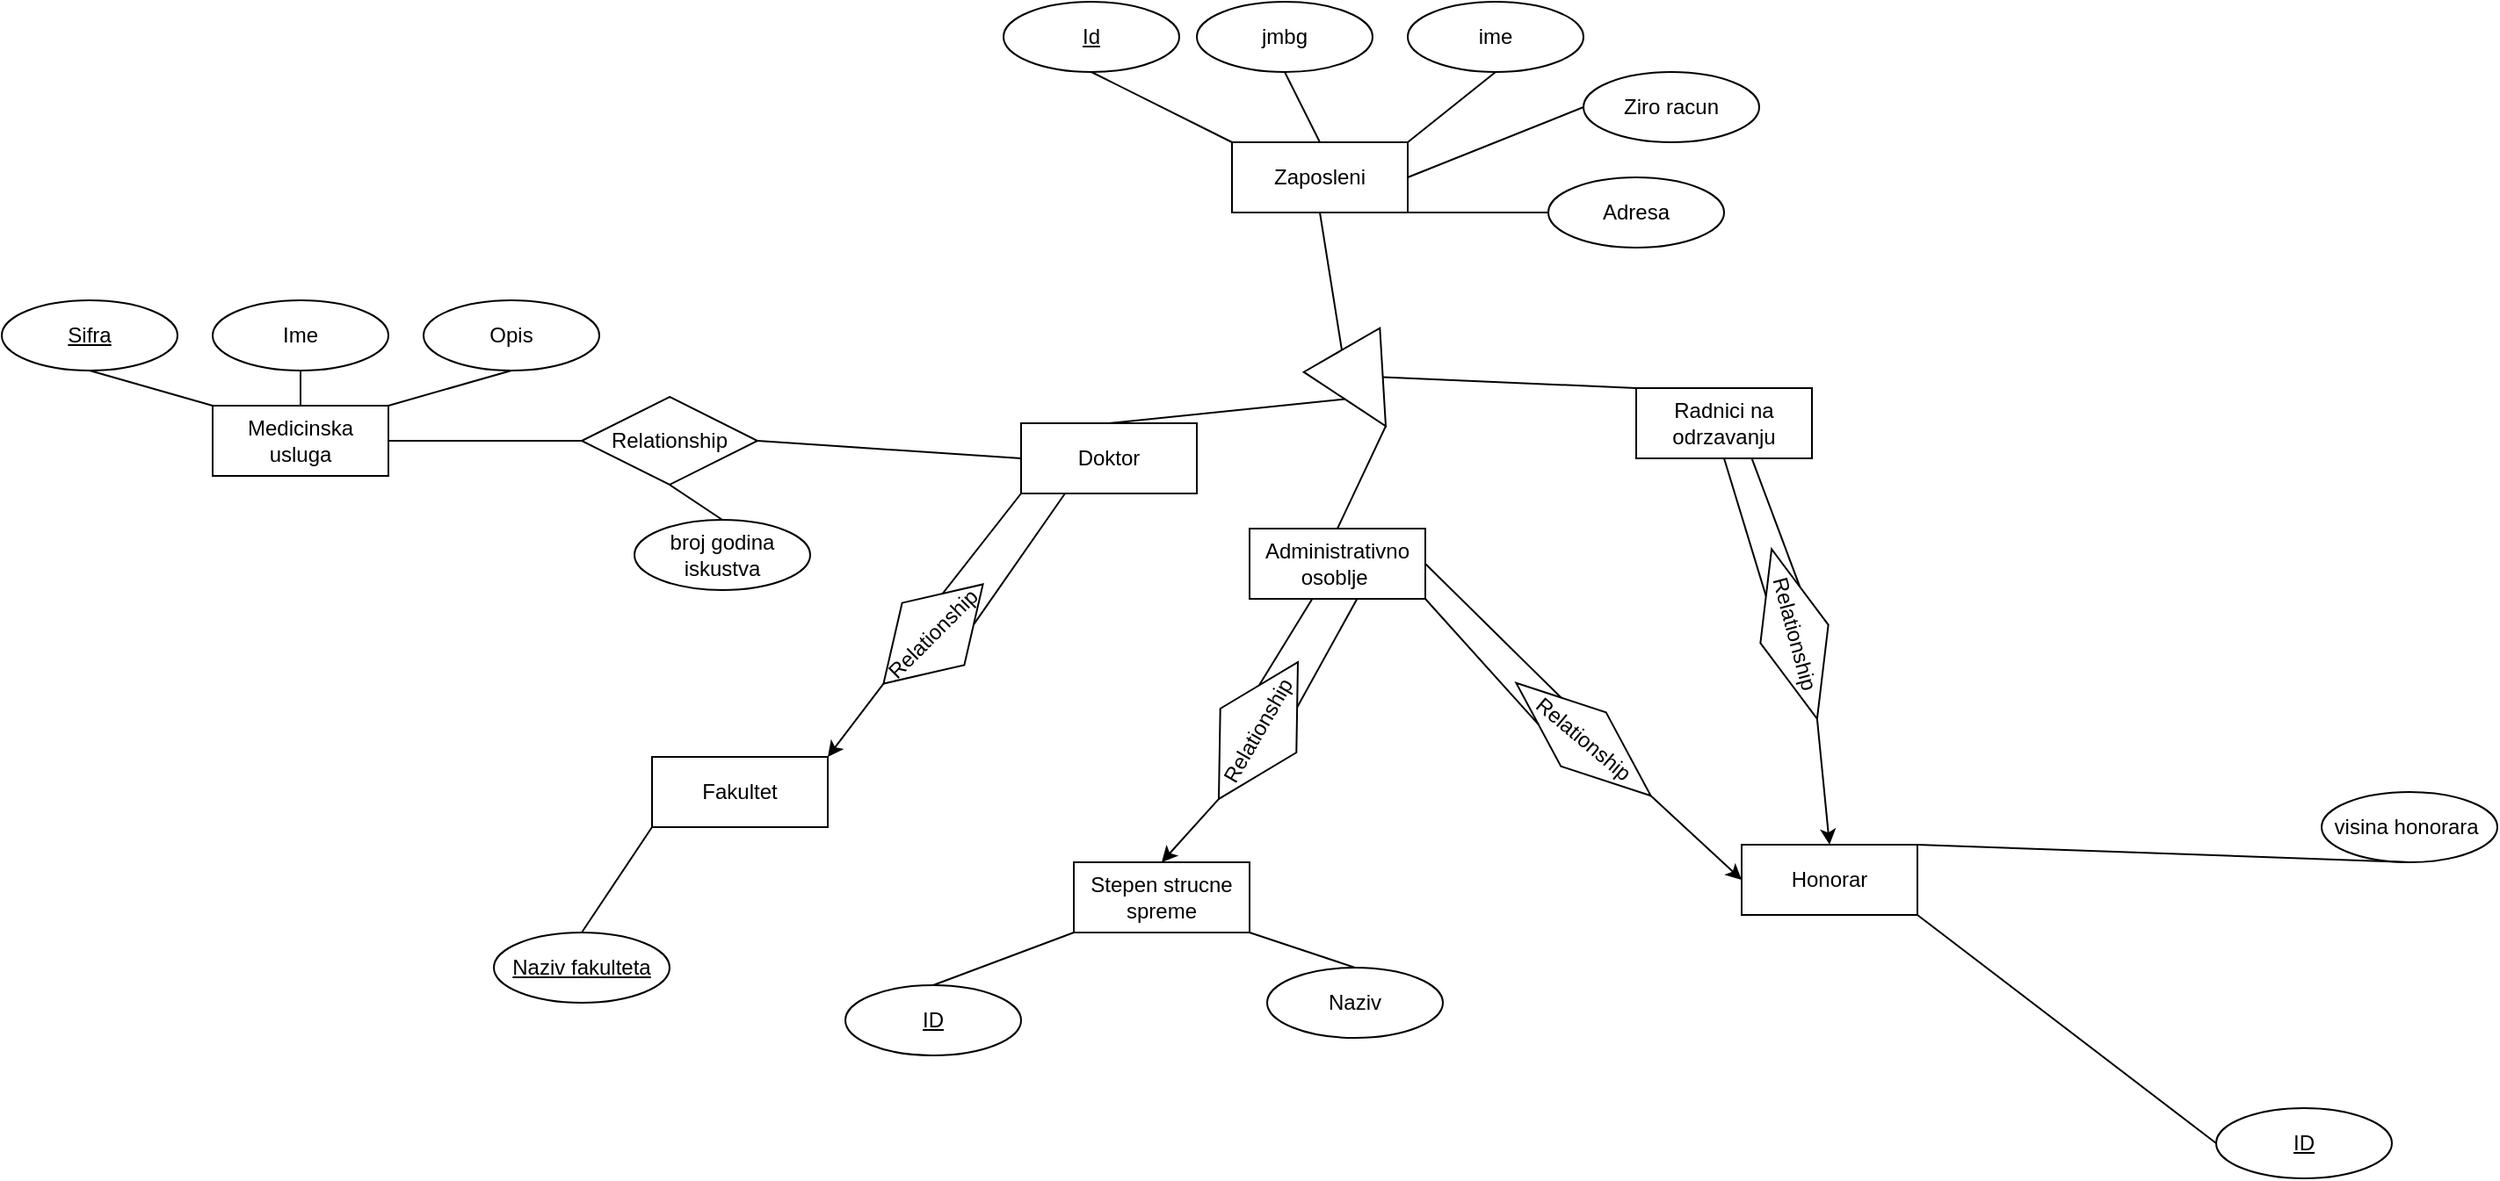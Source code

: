 <mxfile version="24.7.17">
  <diagram name="Page-1" id="OwQuq-6CoNUlKj4UJfSm">
    <mxGraphModel dx="2085" dy="665" grid="1" gridSize="10" guides="1" tooltips="1" connect="1" arrows="1" fold="1" page="1" pageScale="1" pageWidth="850" pageHeight="1100" math="0" shadow="0">
      <root>
        <mxCell id="0" />
        <mxCell id="1" parent="0" />
        <mxCell id="nfMOGAMxNZfprRWn-_rR-2" value="Zaposleni" style="whiteSpace=wrap;html=1;align=center;" vertex="1" parent="1">
          <mxGeometry x="250" y="270" width="100" height="40" as="geometry" />
        </mxCell>
        <mxCell id="nfMOGAMxNZfprRWn-_rR-3" value="Id" style="ellipse;whiteSpace=wrap;html=1;align=center;fontStyle=4;" vertex="1" parent="1">
          <mxGeometry x="120" y="190" width="100" height="40" as="geometry" />
        </mxCell>
        <mxCell id="nfMOGAMxNZfprRWn-_rR-4" value="jmbg" style="ellipse;whiteSpace=wrap;html=1;align=center;" vertex="1" parent="1">
          <mxGeometry x="230" y="190" width="100" height="40" as="geometry" />
        </mxCell>
        <mxCell id="nfMOGAMxNZfprRWn-_rR-5" value="ime" style="ellipse;whiteSpace=wrap;html=1;align=center;" vertex="1" parent="1">
          <mxGeometry x="350" y="190" width="100" height="40" as="geometry" />
        </mxCell>
        <mxCell id="nfMOGAMxNZfprRWn-_rR-6" value="" style="endArrow=none;html=1;rounded=0;exitX=0.5;exitY=1;exitDx=0;exitDy=0;entryX=0;entryY=0;entryDx=0;entryDy=0;" edge="1" parent="1" source="nfMOGAMxNZfprRWn-_rR-3" target="nfMOGAMxNZfprRWn-_rR-2">
          <mxGeometry relative="1" as="geometry">
            <mxPoint x="130" y="270" as="sourcePoint" />
            <mxPoint x="290" y="270" as="targetPoint" />
          </mxGeometry>
        </mxCell>
        <mxCell id="nfMOGAMxNZfprRWn-_rR-7" value="" style="endArrow=none;html=1;rounded=0;exitX=0.5;exitY=1;exitDx=0;exitDy=0;entryX=0.5;entryY=0;entryDx=0;entryDy=0;" edge="1" parent="1" source="nfMOGAMxNZfprRWn-_rR-4" target="nfMOGAMxNZfprRWn-_rR-2">
          <mxGeometry relative="1" as="geometry">
            <mxPoint x="470" y="270" as="sourcePoint" />
            <mxPoint x="630" y="270" as="targetPoint" />
          </mxGeometry>
        </mxCell>
        <mxCell id="nfMOGAMxNZfprRWn-_rR-8" value="" style="endArrow=none;html=1;rounded=0;exitX=1;exitY=0;exitDx=0;exitDy=0;entryX=0.5;entryY=1;entryDx=0;entryDy=0;" edge="1" parent="1" source="nfMOGAMxNZfprRWn-_rR-2" target="nfMOGAMxNZfprRWn-_rR-5">
          <mxGeometry relative="1" as="geometry">
            <mxPoint x="470" y="230" as="sourcePoint" />
            <mxPoint x="630" y="230" as="targetPoint" />
          </mxGeometry>
        </mxCell>
        <mxCell id="nfMOGAMxNZfprRWn-_rR-9" value="Adresa" style="ellipse;whiteSpace=wrap;html=1;align=center;" vertex="1" parent="1">
          <mxGeometry x="430" y="290" width="100" height="40" as="geometry" />
        </mxCell>
        <mxCell id="nfMOGAMxNZfprRWn-_rR-10" value="Ziro racun" style="ellipse;whiteSpace=wrap;html=1;align=center;" vertex="1" parent="1">
          <mxGeometry x="450" y="230" width="100" height="40" as="geometry" />
        </mxCell>
        <mxCell id="nfMOGAMxNZfprRWn-_rR-11" value="" style="endArrow=none;html=1;rounded=0;exitX=1;exitY=0.5;exitDx=0;exitDy=0;entryX=0;entryY=0.5;entryDx=0;entryDy=0;" edge="1" parent="1" source="nfMOGAMxNZfprRWn-_rR-2" target="nfMOGAMxNZfprRWn-_rR-10">
          <mxGeometry relative="1" as="geometry">
            <mxPoint x="430" y="370" as="sourcePoint" />
            <mxPoint x="590" y="370" as="targetPoint" />
          </mxGeometry>
        </mxCell>
        <mxCell id="nfMOGAMxNZfprRWn-_rR-12" value="" style="endArrow=none;html=1;rounded=0;exitX=1;exitY=1;exitDx=0;exitDy=0;entryX=0;entryY=0.5;entryDx=0;entryDy=0;" edge="1" parent="1" source="nfMOGAMxNZfprRWn-_rR-2" target="nfMOGAMxNZfprRWn-_rR-9">
          <mxGeometry relative="1" as="geometry">
            <mxPoint x="370" y="360" as="sourcePoint" />
            <mxPoint x="530" y="360" as="targetPoint" />
          </mxGeometry>
        </mxCell>
        <mxCell id="nfMOGAMxNZfprRWn-_rR-13" value="" style="triangle;whiteSpace=wrap;html=1;rotation=60;" vertex="1" parent="1">
          <mxGeometry x="300" y="385" width="50" height="50" as="geometry" />
        </mxCell>
        <mxCell id="nfMOGAMxNZfprRWn-_rR-14" value="" style="endArrow=none;html=1;rounded=0;entryX=0.5;entryY=1;entryDx=0;entryDy=0;exitX=0;exitY=0.5;exitDx=0;exitDy=0;" edge="1" parent="1" source="nfMOGAMxNZfprRWn-_rR-13" target="nfMOGAMxNZfprRWn-_rR-2">
          <mxGeometry width="50" height="50" relative="1" as="geometry">
            <mxPoint x="280" y="360" as="sourcePoint" />
            <mxPoint x="330" y="310" as="targetPoint" />
          </mxGeometry>
        </mxCell>
        <mxCell id="nfMOGAMxNZfprRWn-_rR-15" value="" style="endArrow=none;html=1;rounded=0;entryX=0.5;entryY=1;entryDx=0;entryDy=0;exitX=0.5;exitY=0;exitDx=0;exitDy=0;" edge="1" parent="1" source="nfMOGAMxNZfprRWn-_rR-16" target="nfMOGAMxNZfprRWn-_rR-13">
          <mxGeometry width="50" height="50" relative="1" as="geometry">
            <mxPoint x="220" y="460" as="sourcePoint" />
            <mxPoint x="270" y="410" as="targetPoint" />
          </mxGeometry>
        </mxCell>
        <mxCell id="nfMOGAMxNZfprRWn-_rR-16" value="Doktor" style="whiteSpace=wrap;html=1;align=center;" vertex="1" parent="1">
          <mxGeometry x="130" y="430" width="100" height="40" as="geometry" />
        </mxCell>
        <mxCell id="nfMOGAMxNZfprRWn-_rR-17" value="Administrativno osoblje&amp;nbsp;" style="whiteSpace=wrap;html=1;align=center;" vertex="1" parent="1">
          <mxGeometry x="260" y="490" width="100" height="40" as="geometry" />
        </mxCell>
        <mxCell id="nfMOGAMxNZfprRWn-_rR-18" value="Radnici na odrzavanju" style="whiteSpace=wrap;html=1;align=center;" vertex="1" parent="1">
          <mxGeometry x="480" y="410" width="100" height="40" as="geometry" />
        </mxCell>
        <mxCell id="nfMOGAMxNZfprRWn-_rR-19" value="" style="endArrow=none;html=1;rounded=0;exitX=1;exitY=0.5;exitDx=0;exitDy=0;entryX=0.5;entryY=0;entryDx=0;entryDy=0;" edge="1" parent="1" source="nfMOGAMxNZfprRWn-_rR-13" target="nfMOGAMxNZfprRWn-_rR-17">
          <mxGeometry relative="1" as="geometry">
            <mxPoint x="340" y="390" as="sourcePoint" />
            <mxPoint x="300" y="460" as="targetPoint" />
          </mxGeometry>
        </mxCell>
        <mxCell id="nfMOGAMxNZfprRWn-_rR-20" value="" style="endArrow=none;html=1;rounded=0;exitX=0.5;exitY=0;exitDx=0;exitDy=0;entryX=0;entryY=0;entryDx=0;entryDy=0;" edge="1" parent="1" source="nfMOGAMxNZfprRWn-_rR-13" target="nfMOGAMxNZfprRWn-_rR-18">
          <mxGeometry relative="1" as="geometry">
            <mxPoint x="500" y="370" as="sourcePoint" />
            <mxPoint x="660" y="370" as="targetPoint" />
          </mxGeometry>
        </mxCell>
        <mxCell id="nfMOGAMxNZfprRWn-_rR-21" value="Stepen strucne spreme" style="whiteSpace=wrap;html=1;align=center;" vertex="1" parent="1">
          <mxGeometry x="160" y="680" width="100" height="40" as="geometry" />
        </mxCell>
        <mxCell id="nfMOGAMxNZfprRWn-_rR-22" value="ID" style="ellipse;whiteSpace=wrap;html=1;align=center;fontStyle=4;" vertex="1" parent="1">
          <mxGeometry x="30" y="750" width="100" height="40" as="geometry" />
        </mxCell>
        <mxCell id="nfMOGAMxNZfprRWn-_rR-23" value="Naziv" style="ellipse;whiteSpace=wrap;html=1;align=center;" vertex="1" parent="1">
          <mxGeometry x="270" y="740" width="100" height="40" as="geometry" />
        </mxCell>
        <mxCell id="nfMOGAMxNZfprRWn-_rR-24" value="" style="endArrow=none;html=1;rounded=0;exitX=0.5;exitY=0;exitDx=0;exitDy=0;entryX=0;entryY=1;entryDx=0;entryDy=0;" edge="1" parent="1" source="nfMOGAMxNZfprRWn-_rR-22" target="nfMOGAMxNZfprRWn-_rR-21">
          <mxGeometry relative="1" as="geometry">
            <mxPoint x="210" y="620" as="sourcePoint" />
            <mxPoint x="370" y="620" as="targetPoint" />
          </mxGeometry>
        </mxCell>
        <mxCell id="nfMOGAMxNZfprRWn-_rR-25" value="" style="endArrow=none;html=1;rounded=0;exitX=1;exitY=1;exitDx=0;exitDy=0;entryX=0.5;entryY=0;entryDx=0;entryDy=0;" edge="1" parent="1" source="nfMOGAMxNZfprRWn-_rR-21" target="nfMOGAMxNZfprRWn-_rR-23">
          <mxGeometry relative="1" as="geometry">
            <mxPoint x="430" y="610" as="sourcePoint" />
            <mxPoint x="590" y="610" as="targetPoint" />
          </mxGeometry>
        </mxCell>
        <mxCell id="nfMOGAMxNZfprRWn-_rR-26" value="Relationship" style="shape=rhombus;perimeter=rhombusPerimeter;whiteSpace=wrap;html=1;align=center;rotation=-60;" vertex="1" parent="1">
          <mxGeometry x="220" y="580" width="90" height="50" as="geometry" />
        </mxCell>
        <mxCell id="nfMOGAMxNZfprRWn-_rR-28" value="" style="endArrow=none;html=1;rounded=0;exitX=0.614;exitY=0.99;exitDx=0;exitDy=0;entryX=1;entryY=1;entryDx=0;entryDy=0;exitPerimeter=0;" edge="1" parent="1" source="nfMOGAMxNZfprRWn-_rR-17" target="nfMOGAMxNZfprRWn-_rR-26">
          <mxGeometry relative="1" as="geometry">
            <mxPoint x="420" y="600" as="sourcePoint" />
            <mxPoint x="580" y="600" as="targetPoint" />
          </mxGeometry>
        </mxCell>
        <mxCell id="nfMOGAMxNZfprRWn-_rR-29" value="" style="endArrow=none;html=1;rounded=0;exitX=0.359;exitY=0.99;exitDx=0;exitDy=0;exitPerimeter=0;entryX=1;entryY=0;entryDx=0;entryDy=0;" edge="1" parent="1" source="nfMOGAMxNZfprRWn-_rR-17" target="nfMOGAMxNZfprRWn-_rR-26">
          <mxGeometry relative="1" as="geometry">
            <mxPoint x="440" y="560" as="sourcePoint" />
            <mxPoint x="600" y="560" as="targetPoint" />
          </mxGeometry>
        </mxCell>
        <mxCell id="nfMOGAMxNZfprRWn-_rR-30" value="Honorar" style="whiteSpace=wrap;html=1;align=center;" vertex="1" parent="1">
          <mxGeometry x="540" y="670" width="100" height="40" as="geometry" />
        </mxCell>
        <mxCell id="nfMOGAMxNZfprRWn-_rR-31" value="ID" style="ellipse;whiteSpace=wrap;html=1;align=center;fontStyle=4;" vertex="1" parent="1">
          <mxGeometry x="810" y="820" width="100" height="40" as="geometry" />
        </mxCell>
        <mxCell id="nfMOGAMxNZfprRWn-_rR-32" value="visina honorara&amp;nbsp;" style="ellipse;whiteSpace=wrap;html=1;align=center;" vertex="1" parent="1">
          <mxGeometry x="870" y="640" width="100" height="40" as="geometry" />
        </mxCell>
        <mxCell id="nfMOGAMxNZfprRWn-_rR-33" value="" style="endArrow=none;html=1;rounded=0;exitX=0;exitY=0.5;exitDx=0;exitDy=0;entryX=1;entryY=1;entryDx=0;entryDy=0;" edge="1" parent="1" source="nfMOGAMxNZfprRWn-_rR-31" target="nfMOGAMxNZfprRWn-_rR-30">
          <mxGeometry relative="1" as="geometry">
            <mxPoint x="710" y="670" as="sourcePoint" />
            <mxPoint x="700" y="700" as="targetPoint" />
          </mxGeometry>
        </mxCell>
        <mxCell id="nfMOGAMxNZfprRWn-_rR-35" value="" style="endArrow=none;html=1;rounded=0;exitX=1;exitY=0;exitDx=0;exitDy=0;entryX=0.5;entryY=1;entryDx=0;entryDy=0;" edge="1" parent="1" source="nfMOGAMxNZfprRWn-_rR-30" target="nfMOGAMxNZfprRWn-_rR-32">
          <mxGeometry relative="1" as="geometry">
            <mxPoint x="710" y="650" as="sourcePoint" />
            <mxPoint x="870" y="650" as="targetPoint" />
          </mxGeometry>
        </mxCell>
        <mxCell id="nfMOGAMxNZfprRWn-_rR-38" value="Relationship" style="shape=rhombus;perimeter=rhombusPerimeter;whiteSpace=wrap;html=1;align=center;rotation=40;" vertex="1" parent="1">
          <mxGeometry x="400" y="590" width="100" height="40" as="geometry" />
        </mxCell>
        <mxCell id="nfMOGAMxNZfprRWn-_rR-42" value="" style="endArrow=none;html=1;rounded=0;exitX=1;exitY=0.5;exitDx=0;exitDy=0;entryX=0;entryY=0;entryDx=0;entryDy=0;" edge="1" parent="1" source="nfMOGAMxNZfprRWn-_rR-17" target="nfMOGAMxNZfprRWn-_rR-38">
          <mxGeometry relative="1" as="geometry">
            <mxPoint x="500" y="570" as="sourcePoint" />
            <mxPoint x="660" y="570" as="targetPoint" />
          </mxGeometry>
        </mxCell>
        <mxCell id="nfMOGAMxNZfprRWn-_rR-43" value="" style="endArrow=none;html=1;rounded=0;exitX=1;exitY=1;exitDx=0;exitDy=0;entryX=0;entryY=1;entryDx=0;entryDy=0;" edge="1" parent="1" source="nfMOGAMxNZfprRWn-_rR-17" target="nfMOGAMxNZfprRWn-_rR-38">
          <mxGeometry relative="1" as="geometry">
            <mxPoint x="340" y="570" as="sourcePoint" />
            <mxPoint x="500" y="570" as="targetPoint" />
          </mxGeometry>
        </mxCell>
        <mxCell id="nfMOGAMxNZfprRWn-_rR-45" value="" style="endArrow=classic;html=1;rounded=0;entryX=0.5;entryY=0;entryDx=0;entryDy=0;exitX=0;exitY=0.5;exitDx=0;exitDy=0;" edge="1" parent="1" source="nfMOGAMxNZfprRWn-_rR-26" target="nfMOGAMxNZfprRWn-_rR-21">
          <mxGeometry width="50" height="50" relative="1" as="geometry">
            <mxPoint x="100" y="610" as="sourcePoint" />
            <mxPoint x="150" y="560" as="targetPoint" />
          </mxGeometry>
        </mxCell>
        <mxCell id="nfMOGAMxNZfprRWn-_rR-46" value="" style="endArrow=classic;html=1;rounded=0;exitX=1;exitY=0.5;exitDx=0;exitDy=0;entryX=0;entryY=0.5;entryDx=0;entryDy=0;" edge="1" parent="1" source="nfMOGAMxNZfprRWn-_rR-38" target="nfMOGAMxNZfprRWn-_rR-30">
          <mxGeometry width="50" height="50" relative="1" as="geometry">
            <mxPoint x="740" y="560" as="sourcePoint" />
            <mxPoint x="790" y="510" as="targetPoint" />
          </mxGeometry>
        </mxCell>
        <mxCell id="nfMOGAMxNZfprRWn-_rR-47" value="Relationship" style="shape=rhombus;perimeter=rhombusPerimeter;whiteSpace=wrap;html=1;align=center;rotation=75;" vertex="1" parent="1">
          <mxGeometry x="520" y="530" width="100" height="40" as="geometry" />
        </mxCell>
        <mxCell id="nfMOGAMxNZfprRWn-_rR-48" value="" style="endArrow=none;html=1;rounded=0;exitX=0;exitY=1;exitDx=0;exitDy=0;entryX=0.5;entryY=1;entryDx=0;entryDy=0;" edge="1" parent="1" source="nfMOGAMxNZfprRWn-_rR-47" target="nfMOGAMxNZfprRWn-_rR-18">
          <mxGeometry relative="1" as="geometry">
            <mxPoint x="580" y="460" as="sourcePoint" />
            <mxPoint x="740" y="460" as="targetPoint" />
          </mxGeometry>
        </mxCell>
        <mxCell id="nfMOGAMxNZfprRWn-_rR-49" value="" style="endArrow=none;html=1;rounded=0;exitX=0;exitY=0;exitDx=0;exitDy=0;entryX=0.657;entryY=0.996;entryDx=0;entryDy=0;entryPerimeter=0;" edge="1" parent="1" source="nfMOGAMxNZfprRWn-_rR-47" target="nfMOGAMxNZfprRWn-_rR-18">
          <mxGeometry relative="1" as="geometry">
            <mxPoint x="620" y="470" as="sourcePoint" />
            <mxPoint x="780" y="470" as="targetPoint" />
          </mxGeometry>
        </mxCell>
        <mxCell id="nfMOGAMxNZfprRWn-_rR-50" value="" style="endArrow=classic;html=1;rounded=0;exitX=1;exitY=0.5;exitDx=0;exitDy=0;entryX=0.5;entryY=0;entryDx=0;entryDy=0;" edge="1" parent="1" source="nfMOGAMxNZfprRWn-_rR-47" target="nfMOGAMxNZfprRWn-_rR-30">
          <mxGeometry width="50" height="50" relative="1" as="geometry">
            <mxPoint x="670" y="550" as="sourcePoint" />
            <mxPoint x="720" y="500" as="targetPoint" />
          </mxGeometry>
        </mxCell>
        <mxCell id="nfMOGAMxNZfprRWn-_rR-51" value="Fakultet" style="whiteSpace=wrap;html=1;align=center;" vertex="1" parent="1">
          <mxGeometry x="-80" y="620" width="100" height="40" as="geometry" />
        </mxCell>
        <mxCell id="nfMOGAMxNZfprRWn-_rR-52" value="Naziv fakulteta" style="ellipse;whiteSpace=wrap;html=1;align=center;fontStyle=4;" vertex="1" parent="1">
          <mxGeometry x="-170" y="720" width="100" height="40" as="geometry" />
        </mxCell>
        <mxCell id="nfMOGAMxNZfprRWn-_rR-53" value="" style="endArrow=none;html=1;rounded=0;exitX=0.5;exitY=0;exitDx=0;exitDy=0;entryX=0;entryY=1;entryDx=0;entryDy=0;" edge="1" parent="1" source="nfMOGAMxNZfprRWn-_rR-52" target="nfMOGAMxNZfprRWn-_rR-51">
          <mxGeometry width="50" height="50" relative="1" as="geometry">
            <mxPoint x="20" y="530" as="sourcePoint" />
            <mxPoint x="70" y="480" as="targetPoint" />
          </mxGeometry>
        </mxCell>
        <mxCell id="nfMOGAMxNZfprRWn-_rR-54" value="Relationship" style="shape=rhombus;perimeter=rhombusPerimeter;whiteSpace=wrap;html=1;align=center;rotation=-45;" vertex="1" parent="1">
          <mxGeometry x="40" y="525" width="80" height="50" as="geometry" />
        </mxCell>
        <mxCell id="nfMOGAMxNZfprRWn-_rR-55" value="" style="endArrow=none;html=1;rounded=0;entryX=1;entryY=0;entryDx=0;entryDy=0;exitX=0;exitY=1;exitDx=0;exitDy=0;" edge="1" parent="1" source="nfMOGAMxNZfprRWn-_rR-16" target="nfMOGAMxNZfprRWn-_rR-54">
          <mxGeometry relative="1" as="geometry">
            <mxPoint x="-90" y="500" as="sourcePoint" />
            <mxPoint x="70" y="500" as="targetPoint" />
          </mxGeometry>
        </mxCell>
        <mxCell id="nfMOGAMxNZfprRWn-_rR-57" value="" style="endArrow=none;html=1;rounded=0;exitX=1;exitY=1;exitDx=0;exitDy=0;entryX=0.25;entryY=1;entryDx=0;entryDy=0;" edge="1" parent="1" source="nfMOGAMxNZfprRWn-_rR-54" target="nfMOGAMxNZfprRWn-_rR-16">
          <mxGeometry relative="1" as="geometry">
            <mxPoint x="120" y="570" as="sourcePoint" />
            <mxPoint x="280" y="570" as="targetPoint" />
          </mxGeometry>
        </mxCell>
        <mxCell id="nfMOGAMxNZfprRWn-_rR-58" value="" style="endArrow=classic;html=1;rounded=0;exitX=0;exitY=0.5;exitDx=0;exitDy=0;entryX=1;entryY=0;entryDx=0;entryDy=0;" edge="1" parent="1" source="nfMOGAMxNZfprRWn-_rR-54" target="nfMOGAMxNZfprRWn-_rR-51">
          <mxGeometry width="50" height="50" relative="1" as="geometry">
            <mxPoint x="-10" y="560" as="sourcePoint" />
            <mxPoint y="580" as="targetPoint" />
          </mxGeometry>
        </mxCell>
        <mxCell id="nfMOGAMxNZfprRWn-_rR-59" value="Medicinska usluga" style="whiteSpace=wrap;html=1;align=center;" vertex="1" parent="1">
          <mxGeometry x="-330" y="420" width="100" height="40" as="geometry" />
        </mxCell>
        <mxCell id="nfMOGAMxNZfprRWn-_rR-60" value="Sifra" style="ellipse;whiteSpace=wrap;html=1;align=center;fontStyle=4;" vertex="1" parent="1">
          <mxGeometry x="-450" y="360" width="100" height="40" as="geometry" />
        </mxCell>
        <mxCell id="nfMOGAMxNZfprRWn-_rR-63" value="Ime" style="ellipse;whiteSpace=wrap;html=1;align=center;" vertex="1" parent="1">
          <mxGeometry x="-330" y="360" width="100" height="40" as="geometry" />
        </mxCell>
        <mxCell id="nfMOGAMxNZfprRWn-_rR-64" value="Opis" style="ellipse;whiteSpace=wrap;html=1;align=center;" vertex="1" parent="1">
          <mxGeometry x="-210" y="360" width="100" height="40" as="geometry" />
        </mxCell>
        <mxCell id="nfMOGAMxNZfprRWn-_rR-65" value="Relationship" style="shape=rhombus;perimeter=rhombusPerimeter;whiteSpace=wrap;html=1;align=center;" vertex="1" parent="1">
          <mxGeometry x="-120" y="415" width="100" height="50" as="geometry" />
        </mxCell>
        <mxCell id="nfMOGAMxNZfprRWn-_rR-67" value="" style="endArrow=none;html=1;rounded=0;exitX=1;exitY=0.5;exitDx=0;exitDy=0;entryX=0;entryY=0.5;entryDx=0;entryDy=0;" edge="1" parent="1" source="nfMOGAMxNZfprRWn-_rR-65" target="nfMOGAMxNZfprRWn-_rR-16">
          <mxGeometry width="50" height="50" relative="1" as="geometry">
            <mxPoint x="90" y="410" as="sourcePoint" />
            <mxPoint x="140" y="360" as="targetPoint" />
          </mxGeometry>
        </mxCell>
        <mxCell id="nfMOGAMxNZfprRWn-_rR-68" value="" style="endArrow=none;html=1;rounded=0;exitX=1;exitY=0.5;exitDx=0;exitDy=0;entryX=0;entryY=0.5;entryDx=0;entryDy=0;" edge="1" parent="1" source="nfMOGAMxNZfprRWn-_rR-59" target="nfMOGAMxNZfprRWn-_rR-65">
          <mxGeometry width="50" height="50" relative="1" as="geometry">
            <mxPoint x="-180" y="440" as="sourcePoint" />
            <mxPoint x="-130" y="390" as="targetPoint" />
          </mxGeometry>
        </mxCell>
        <mxCell id="nfMOGAMxNZfprRWn-_rR-69" value="" style="endArrow=none;html=1;rounded=0;exitX=0;exitY=0;exitDx=0;exitDy=0;entryX=0.5;entryY=1;entryDx=0;entryDy=0;" edge="1" parent="1" source="nfMOGAMxNZfprRWn-_rR-59" target="nfMOGAMxNZfprRWn-_rR-60">
          <mxGeometry relative="1" as="geometry">
            <mxPoint x="-220" y="360" as="sourcePoint" />
            <mxPoint x="-60" y="360" as="targetPoint" />
          </mxGeometry>
        </mxCell>
        <mxCell id="nfMOGAMxNZfprRWn-_rR-70" value="" style="endArrow=none;html=1;rounded=0;exitX=0.5;exitY=0;exitDx=0;exitDy=0;entryX=0.5;entryY=1;entryDx=0;entryDy=0;" edge="1" parent="1" source="nfMOGAMxNZfprRWn-_rR-59" target="nfMOGAMxNZfprRWn-_rR-63">
          <mxGeometry relative="1" as="geometry">
            <mxPoint x="-190" y="370" as="sourcePoint" />
            <mxPoint x="-30" y="370" as="targetPoint" />
          </mxGeometry>
        </mxCell>
        <mxCell id="nfMOGAMxNZfprRWn-_rR-71" value="" style="endArrow=none;html=1;rounded=0;exitX=1;exitY=0;exitDx=0;exitDy=0;entryX=0.5;entryY=1;entryDx=0;entryDy=0;" edge="1" parent="1" source="nfMOGAMxNZfprRWn-_rR-59" target="nfMOGAMxNZfprRWn-_rR-64">
          <mxGeometry relative="1" as="geometry">
            <mxPoint x="-100" y="380" as="sourcePoint" />
            <mxPoint x="60" y="380" as="targetPoint" />
          </mxGeometry>
        </mxCell>
        <mxCell id="nfMOGAMxNZfprRWn-_rR-72" value="broj godina iskustva" style="ellipse;whiteSpace=wrap;html=1;align=center;" vertex="1" parent="1">
          <mxGeometry x="-90" y="485" width="100" height="40" as="geometry" />
        </mxCell>
        <mxCell id="nfMOGAMxNZfprRWn-_rR-73" value="" style="endArrow=none;html=1;rounded=0;exitX=0.5;exitY=0;exitDx=0;exitDy=0;entryX=0.5;entryY=1;entryDx=0;entryDy=0;" edge="1" parent="1" source="nfMOGAMxNZfprRWn-_rR-72" target="nfMOGAMxNZfprRWn-_rR-65">
          <mxGeometry relative="1" as="geometry">
            <mxPoint x="-10" y="440" as="sourcePoint" />
            <mxPoint x="150" y="440" as="targetPoint" />
          </mxGeometry>
        </mxCell>
      </root>
    </mxGraphModel>
  </diagram>
</mxfile>
